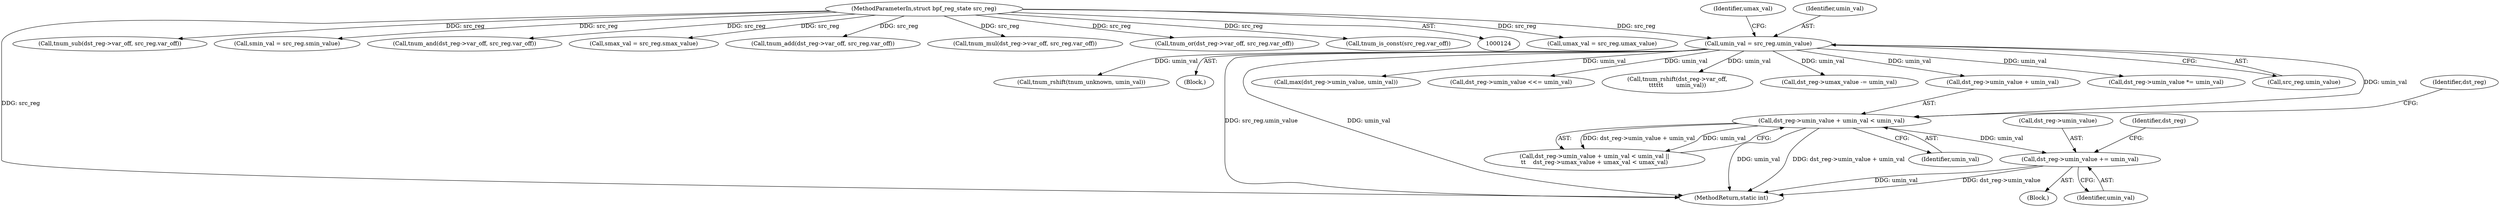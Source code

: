 digraph "0_linux_468f6eafa6c44cb2c5d8aad35e12f06c240a812a@pointer" {
"1000260" [label="(Call,dst_reg->umin_value += umin_val)"];
"1000233" [label="(Call,dst_reg->umin_value + umin_val < umin_val)"];
"1000170" [label="(Call,umin_val = src_reg.umin_value)"];
"1000128" [label="(MethodParameterIn,struct bpf_reg_state src_reg)"];
"1000175" [label="(Call,umax_val = src_reg.umax_value)"];
"1000259" [label="(Block,)"];
"1000738" [label="(Call,tnum_rshift(tnum_unknown, umin_val))"];
"1000261" [label="(Call,dst_reg->umin_value)"];
"1000170" [label="(Call,umin_val = src_reg.umin_value)"];
"1000267" [label="(Identifier,dst_reg)"];
"1000129" [label="(Block,)"];
"1000176" [label="(Identifier,umax_val)"];
"1000783" [label="(MethodReturn,static int)"];
"1000571" [label="(Call,max(dst_reg->umin_value, umin_val))"];
"1000233" [label="(Call,dst_reg->umin_value + umin_val < umin_val)"];
"1000239" [label="(Identifier,umin_val)"];
"1000351" [label="(Call,tnum_sub(dst_reg->var_off, src_reg.var_off))"];
"1000232" [label="(Call,dst_reg->umin_value + umin_val < umin_val ||\n\t\t    dst_reg->umax_value + umax_val < umax_val)"];
"1000160" [label="(Call,smin_val = src_reg.smin_value)"];
"1000471" [label="(Call,tnum_and(dst_reg->var_off, src_reg.var_off))"];
"1000165" [label="(Call,smax_val = src_reg.smax_value)"];
"1000260" [label="(Call,dst_reg->umin_value += umin_val)"];
"1000274" [label="(Call,tnum_add(dst_reg->var_off, src_reg.var_off))"];
"1000646" [label="(Call,dst_reg->umin_value <<= umin_val)"];
"1000728" [label="(Call,tnum_rshift(dst_reg->var_off,\n\t\t\t\t\t\t       umin_val))"];
"1000342" [label="(Call,dst_reg->umax_value -= umin_val)"];
"1000364" [label="(Call,tnum_mul(dst_reg->var_off, src_reg.var_off))"];
"1000128" [label="(MethodParameterIn,struct bpf_reg_state src_reg)"];
"1000560" [label="(Call,tnum_or(dst_reg->var_off, src_reg.var_off))"];
"1000234" [label="(Call,dst_reg->umin_value + umin_val)"];
"1000403" [label="(Call,dst_reg->umin_value *= umin_val)"];
"1000264" [label="(Identifier,umin_val)"];
"1000171" [label="(Identifier,umin_val)"];
"1000243" [label="(Identifier,dst_reg)"];
"1000182" [label="(Call,tnum_is_const(src_reg.var_off))"];
"1000172" [label="(Call,src_reg.umin_value)"];
"1000260" -> "1000259"  [label="AST: "];
"1000260" -> "1000264"  [label="CFG: "];
"1000261" -> "1000260"  [label="AST: "];
"1000264" -> "1000260"  [label="AST: "];
"1000267" -> "1000260"  [label="CFG: "];
"1000260" -> "1000783"  [label="DDG: umin_val"];
"1000260" -> "1000783"  [label="DDG: dst_reg->umin_value"];
"1000233" -> "1000260"  [label="DDG: umin_val"];
"1000233" -> "1000232"  [label="AST: "];
"1000233" -> "1000239"  [label="CFG: "];
"1000234" -> "1000233"  [label="AST: "];
"1000239" -> "1000233"  [label="AST: "];
"1000243" -> "1000233"  [label="CFG: "];
"1000232" -> "1000233"  [label="CFG: "];
"1000233" -> "1000783"  [label="DDG: umin_val"];
"1000233" -> "1000783"  [label="DDG: dst_reg->umin_value + umin_val"];
"1000233" -> "1000232"  [label="DDG: dst_reg->umin_value + umin_val"];
"1000233" -> "1000232"  [label="DDG: umin_val"];
"1000170" -> "1000233"  [label="DDG: umin_val"];
"1000170" -> "1000129"  [label="AST: "];
"1000170" -> "1000172"  [label="CFG: "];
"1000171" -> "1000170"  [label="AST: "];
"1000172" -> "1000170"  [label="AST: "];
"1000176" -> "1000170"  [label="CFG: "];
"1000170" -> "1000783"  [label="DDG: src_reg.umin_value"];
"1000170" -> "1000783"  [label="DDG: umin_val"];
"1000128" -> "1000170"  [label="DDG: src_reg"];
"1000170" -> "1000234"  [label="DDG: umin_val"];
"1000170" -> "1000342"  [label="DDG: umin_val"];
"1000170" -> "1000403"  [label="DDG: umin_val"];
"1000170" -> "1000571"  [label="DDG: umin_val"];
"1000170" -> "1000646"  [label="DDG: umin_val"];
"1000170" -> "1000728"  [label="DDG: umin_val"];
"1000170" -> "1000738"  [label="DDG: umin_val"];
"1000128" -> "1000124"  [label="AST: "];
"1000128" -> "1000783"  [label="DDG: src_reg"];
"1000128" -> "1000160"  [label="DDG: src_reg"];
"1000128" -> "1000165"  [label="DDG: src_reg"];
"1000128" -> "1000175"  [label="DDG: src_reg"];
"1000128" -> "1000182"  [label="DDG: src_reg"];
"1000128" -> "1000274"  [label="DDG: src_reg"];
"1000128" -> "1000351"  [label="DDG: src_reg"];
"1000128" -> "1000364"  [label="DDG: src_reg"];
"1000128" -> "1000471"  [label="DDG: src_reg"];
"1000128" -> "1000560"  [label="DDG: src_reg"];
}
